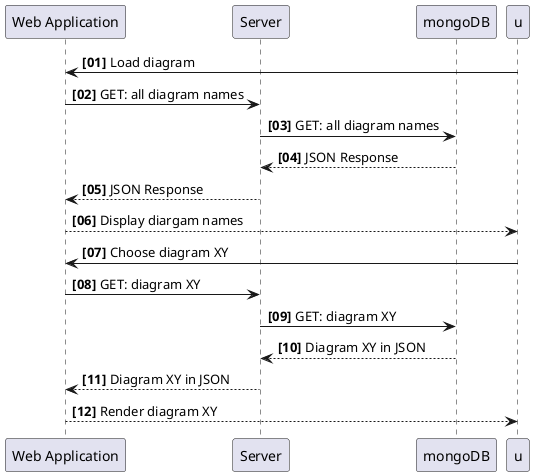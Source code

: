 @startuml
autonumber "<b>[00]"
participant "Web Application" as w
participant Server as s
participant mongoDB as m

u -> w: Load diagram
w -> s: GET: all diagram names
s -> m: GET: all diagram names
m --> s: JSON Response
s --> w: JSON Response
w --> u: Display diargam names

u -> w: Choose diagram XY
w -> s: GET: diagram XY
s -> m: GET: diagram XY
m --> s: Diagram XY in JSON
s --> w: Diagram XY in JSON

w --> u: Render diagram XY





@enduml
